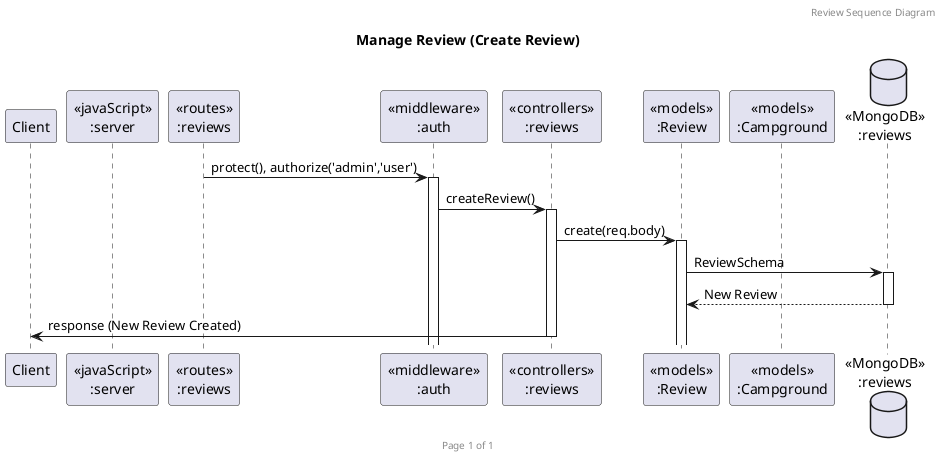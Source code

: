 @startuml manage-review

header Review Sequence Diagram
footer Page %page% of %lastpage%
title "Manage Review (Create Review)"

participant "Client" as client
participant "<<javaScript>>\n:server" as server
participant "<<routes>>\n:reviews" as routerReviews
participant "<<middleware>>\n:auth" as middlewareAuth
participant "<<controllers>>\n:reviews" as controllersReviews
participant "<<models>>\n:Review" as modelReview
participant "<<models>>\n:Campground" as modelCampground
database "<<MongoDB>>\n:reviews" as ReviewsDatabase

routerReviews -> middlewareAuth ++: protect(), authorize('admin','user')
middlewareAuth -> controllersReviews ++: createReview()
controllersReviews -> modelReview ++: create(req.body)
modelReview -> ReviewsDatabase ++: ReviewSchema
ReviewsDatabase --> modelReview --: New Review
controllersReviews->client --: response (New Review Created)


@enduml
